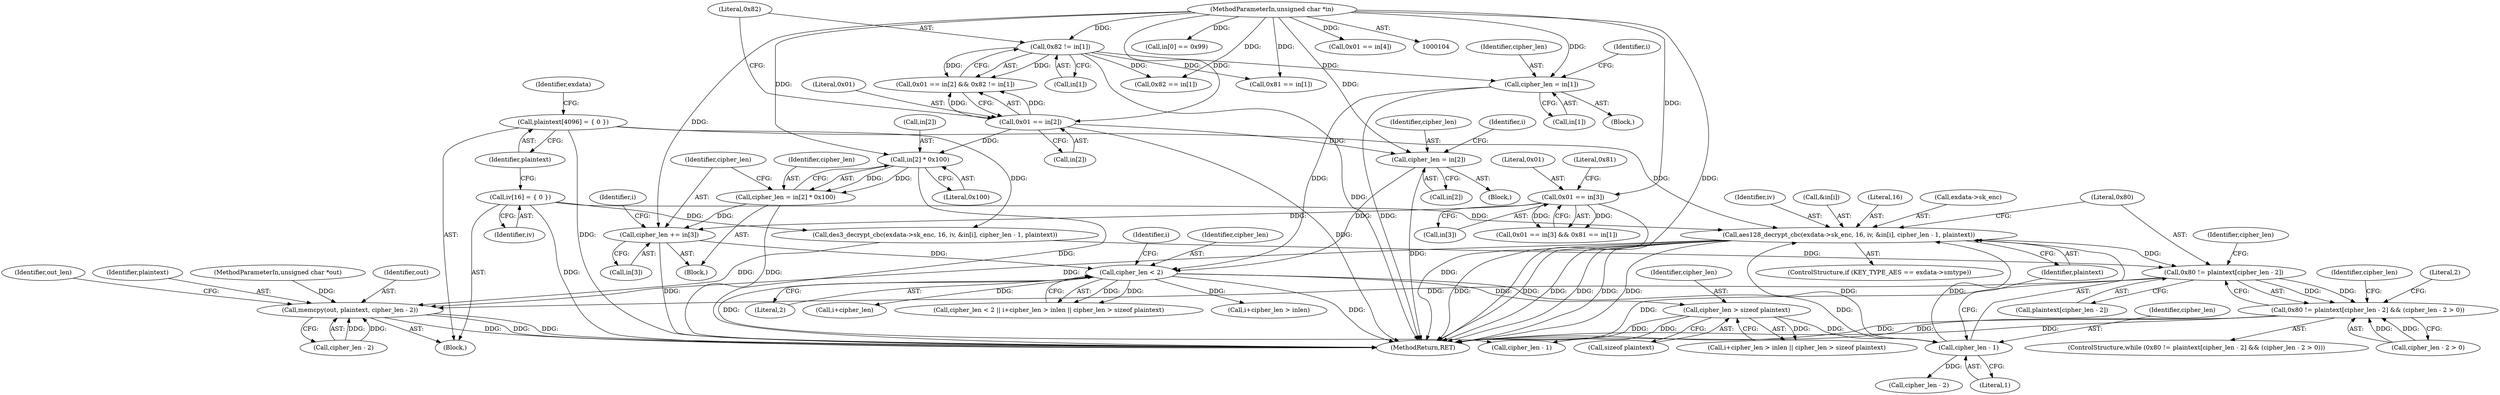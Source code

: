 digraph "0_OpenSC_360e95d45ac4123255a4c796db96337f332160ad#diff-d643a0fa169471dbf2912f4866dc49c5_0@array" {
"1000246" [label="(Call,aes128_decrypt_cbc(exdata->sk_enc, 16, iv, &in[i], cipher_len - 1, plaintext))"];
"1000114" [label="(Call,iv[16] = { 0 })"];
"1000256" [label="(Call,cipher_len - 1)"];
"1000224" [label="(Call,cipher_len < 2)"];
"1000158" [label="(Call,cipher_len = in[1])"];
"1000152" [label="(Call,0x82 != in[1])"];
"1000106" [label="(MethodParameterIn,unsigned char *in)"];
"1000209" [label="(Call,cipher_len += in[3])"];
"1000169" [label="(Call,0x01 == in[3])"];
"1000202" [label="(Call,cipher_len = in[2] * 0x100)"];
"1000204" [label="(Call,in[2] * 0x100)"];
"1000147" [label="(Call,0x01 == in[2])"];
"1000180" [label="(Call,cipher_len = in[2])"];
"1000233" [label="(Call,cipher_len > sizeof plaintext)"];
"1000117" [label="(Call,plaintext[4096] = { 0 })"];
"1000277" [label="(Call,0x80 != plaintext[cipher_len - 2])"];
"1000276" [label="(Call,0x80 != plaintext[cipher_len - 2] && (cipher_len - 2 > 0))"];
"1000305" [label="(Call,memcpy(out, plaintext, cipher_len - 2))"];
"1000306" [label="(Identifier,out)"];
"1000121" [label="(Identifier,exdata)"];
"1000160" [label="(Call,in[1])"];
"1000138" [label="(Call,in[0] == 0x99)"];
"1000223" [label="(Call,cipher_len < 2 || i+cipher_len > inlen || cipher_len > sizeof plaintext)"];
"1000204" [label="(Call,in[2] * 0x100)"];
"1000153" [label="(Literal,0x82)"];
"1000110" [label="(Block,)"];
"1000208" [label="(Literal,0x100)"];
"1000228" [label="(Call,i+cipher_len > inlen)"];
"1000157" [label="(Block,)"];
"1000277" [label="(Call,0x80 != plaintext[cipher_len - 2])"];
"1000230" [label="(Identifier,i)"];
"1000211" [label="(Call,in[3])"];
"1000179" [label="(Block,)"];
"1000233" [label="(Call,cipher_len > sizeof plaintext)"];
"1000225" [label="(Identifier,cipher_len)"];
"1000276" [label="(Call,0x80 != plaintext[cipher_len - 2] && (cipher_len - 2 > 0))"];
"1000294" [label="(Literal,2)"];
"1000147" [label="(Call,0x01 == in[2])"];
"1000148" [label="(Literal,0x01)"];
"1000313" [label="(Identifier,out_len)"];
"1000158" [label="(Call,cipher_len = in[1])"];
"1000281" [label="(Call,cipher_len - 2)"];
"1000305" [label="(Call,memcpy(out, plaintext, cipher_len - 2))"];
"1000290" [label="(Identifier,cipher_len)"];
"1000114" [label="(Call,iv[16] = { 0 })"];
"1000319" [label="(MethodReturn,RET)"];
"1000201" [label="(Block,)"];
"1000106" [label="(MethodParameterIn,unsigned char *in)"];
"1000234" [label="(Identifier,cipher_len)"];
"1000146" [label="(Call,0x01 == in[2] && 0x82 != in[1])"];
"1000115" [label="(Identifier,iv)"];
"1000251" [label="(Identifier,iv)"];
"1000180" [label="(Call,cipher_len = in[2])"];
"1000164" [label="(Identifier,i)"];
"1000196" [label="(Call,0x82 == in[1])"];
"1000168" [label="(Call,0x01 == in[3] && 0x81 == in[1])"];
"1000202" [label="(Call,cipher_len = in[2] * 0x100)"];
"1000171" [label="(Call,in[3])"];
"1000169" [label="(Call,0x01 == in[3])"];
"1000271" [label="(Call,cipher_len - 1)"];
"1000175" [label="(Literal,0x81)"];
"1000235" [label="(Call,sizeof plaintext)"];
"1000259" [label="(Identifier,plaintext)"];
"1000215" [label="(Identifier,i)"];
"1000308" [label="(Call,cipher_len - 2)"];
"1000118" [label="(Identifier,plaintext)"];
"1000286" [label="(Identifier,cipher_len)"];
"1000205" [label="(Call,in[2])"];
"1000209" [label="(Call,cipher_len += in[3])"];
"1000261" [label="(Call,des3_decrypt_cbc(exdata->sk_enc, 16, iv, &in[i], cipher_len - 1, plaintext))"];
"1000284" [label="(Call,cipher_len - 2 > 0)"];
"1000174" [label="(Call,0x81 == in[1])"];
"1000227" [label="(Call,i+cipher_len > inlen || cipher_len > sizeof plaintext)"];
"1000181" [label="(Identifier,cipher_len)"];
"1000258" [label="(Literal,1)"];
"1000307" [label="(Identifier,plaintext)"];
"1000210" [label="(Identifier,cipher_len)"];
"1000149" [label="(Call,in[2])"];
"1000159" [label="(Identifier,cipher_len)"];
"1000256" [label="(Call,cipher_len - 1)"];
"1000117" [label="(Call,plaintext[4096] = { 0 })"];
"1000226" [label="(Literal,2)"];
"1000229" [label="(Call,i+cipher_len)"];
"1000275" [label="(ControlStructure,while (0x80 != plaintext[cipher_len - 2] && (cipher_len - 2 > 0)))"];
"1000252" [label="(Call,&in[i])"];
"1000224" [label="(Call,cipher_len < 2)"];
"1000154" [label="(Call,in[1])"];
"1000182" [label="(Call,in[2])"];
"1000250" [label="(Literal,16)"];
"1000152" [label="(Call,0x82 != in[1])"];
"1000246" [label="(Call,aes128_decrypt_cbc(exdata->sk_enc, 16, iv, &in[i], cipher_len - 1, plaintext))"];
"1000203" [label="(Identifier,cipher_len)"];
"1000108" [label="(MethodParameterIn,unsigned char *out)"];
"1000257" [label="(Identifier,cipher_len)"];
"1000240" [label="(ControlStructure,if (KEY_TYPE_AES == exdata->smtype))"];
"1000191" [label="(Call,0x01 == in[4])"];
"1000170" [label="(Literal,0x01)"];
"1000186" [label="(Identifier,i)"];
"1000247" [label="(Call,exdata->sk_enc)"];
"1000278" [label="(Literal,0x80)"];
"1000279" [label="(Call,plaintext[cipher_len - 2])"];
"1000246" -> "1000240"  [label="AST: "];
"1000246" -> "1000259"  [label="CFG: "];
"1000247" -> "1000246"  [label="AST: "];
"1000250" -> "1000246"  [label="AST: "];
"1000251" -> "1000246"  [label="AST: "];
"1000252" -> "1000246"  [label="AST: "];
"1000256" -> "1000246"  [label="AST: "];
"1000259" -> "1000246"  [label="AST: "];
"1000278" -> "1000246"  [label="CFG: "];
"1000246" -> "1000319"  [label="DDG: "];
"1000246" -> "1000319"  [label="DDG: "];
"1000246" -> "1000319"  [label="DDG: "];
"1000246" -> "1000319"  [label="DDG: "];
"1000246" -> "1000319"  [label="DDG: "];
"1000246" -> "1000319"  [label="DDG: "];
"1000114" -> "1000246"  [label="DDG: "];
"1000256" -> "1000246"  [label="DDG: "];
"1000256" -> "1000246"  [label="DDG: "];
"1000117" -> "1000246"  [label="DDG: "];
"1000246" -> "1000277"  [label="DDG: "];
"1000246" -> "1000305"  [label="DDG: "];
"1000114" -> "1000110"  [label="AST: "];
"1000114" -> "1000115"  [label="CFG: "];
"1000115" -> "1000114"  [label="AST: "];
"1000118" -> "1000114"  [label="CFG: "];
"1000114" -> "1000319"  [label="DDG: "];
"1000114" -> "1000261"  [label="DDG: "];
"1000256" -> "1000258"  [label="CFG: "];
"1000257" -> "1000256"  [label="AST: "];
"1000258" -> "1000256"  [label="AST: "];
"1000259" -> "1000256"  [label="CFG: "];
"1000224" -> "1000256"  [label="DDG: "];
"1000233" -> "1000256"  [label="DDG: "];
"1000256" -> "1000281"  [label="DDG: "];
"1000224" -> "1000223"  [label="AST: "];
"1000224" -> "1000226"  [label="CFG: "];
"1000225" -> "1000224"  [label="AST: "];
"1000226" -> "1000224"  [label="AST: "];
"1000230" -> "1000224"  [label="CFG: "];
"1000223" -> "1000224"  [label="CFG: "];
"1000224" -> "1000319"  [label="DDG: "];
"1000224" -> "1000223"  [label="DDG: "];
"1000224" -> "1000223"  [label="DDG: "];
"1000158" -> "1000224"  [label="DDG: "];
"1000209" -> "1000224"  [label="DDG: "];
"1000180" -> "1000224"  [label="DDG: "];
"1000224" -> "1000228"  [label="DDG: "];
"1000224" -> "1000229"  [label="DDG: "];
"1000224" -> "1000233"  [label="DDG: "];
"1000224" -> "1000271"  [label="DDG: "];
"1000158" -> "1000157"  [label="AST: "];
"1000158" -> "1000160"  [label="CFG: "];
"1000159" -> "1000158"  [label="AST: "];
"1000160" -> "1000158"  [label="AST: "];
"1000164" -> "1000158"  [label="CFG: "];
"1000158" -> "1000319"  [label="DDG: "];
"1000152" -> "1000158"  [label="DDG: "];
"1000106" -> "1000158"  [label="DDG: "];
"1000152" -> "1000146"  [label="AST: "];
"1000152" -> "1000154"  [label="CFG: "];
"1000153" -> "1000152"  [label="AST: "];
"1000154" -> "1000152"  [label="AST: "];
"1000146" -> "1000152"  [label="CFG: "];
"1000152" -> "1000319"  [label="DDG: "];
"1000152" -> "1000146"  [label="DDG: "];
"1000152" -> "1000146"  [label="DDG: "];
"1000106" -> "1000152"  [label="DDG: "];
"1000152" -> "1000174"  [label="DDG: "];
"1000152" -> "1000196"  [label="DDG: "];
"1000106" -> "1000104"  [label="AST: "];
"1000106" -> "1000319"  [label="DDG: "];
"1000106" -> "1000138"  [label="DDG: "];
"1000106" -> "1000147"  [label="DDG: "];
"1000106" -> "1000169"  [label="DDG: "];
"1000106" -> "1000174"  [label="DDG: "];
"1000106" -> "1000180"  [label="DDG: "];
"1000106" -> "1000191"  [label="DDG: "];
"1000106" -> "1000196"  [label="DDG: "];
"1000106" -> "1000204"  [label="DDG: "];
"1000106" -> "1000209"  [label="DDG: "];
"1000209" -> "1000201"  [label="AST: "];
"1000209" -> "1000211"  [label="CFG: "];
"1000210" -> "1000209"  [label="AST: "];
"1000211" -> "1000209"  [label="AST: "];
"1000215" -> "1000209"  [label="CFG: "];
"1000209" -> "1000319"  [label="DDG: "];
"1000169" -> "1000209"  [label="DDG: "];
"1000202" -> "1000209"  [label="DDG: "];
"1000169" -> "1000168"  [label="AST: "];
"1000169" -> "1000171"  [label="CFG: "];
"1000170" -> "1000169"  [label="AST: "];
"1000171" -> "1000169"  [label="AST: "];
"1000175" -> "1000169"  [label="CFG: "];
"1000168" -> "1000169"  [label="CFG: "];
"1000169" -> "1000319"  [label="DDG: "];
"1000169" -> "1000168"  [label="DDG: "];
"1000169" -> "1000168"  [label="DDG: "];
"1000202" -> "1000201"  [label="AST: "];
"1000202" -> "1000204"  [label="CFG: "];
"1000203" -> "1000202"  [label="AST: "];
"1000204" -> "1000202"  [label="AST: "];
"1000210" -> "1000202"  [label="CFG: "];
"1000202" -> "1000319"  [label="DDG: "];
"1000204" -> "1000202"  [label="DDG: "];
"1000204" -> "1000202"  [label="DDG: "];
"1000204" -> "1000208"  [label="CFG: "];
"1000205" -> "1000204"  [label="AST: "];
"1000208" -> "1000204"  [label="AST: "];
"1000204" -> "1000319"  [label="DDG: "];
"1000147" -> "1000204"  [label="DDG: "];
"1000147" -> "1000146"  [label="AST: "];
"1000147" -> "1000149"  [label="CFG: "];
"1000148" -> "1000147"  [label="AST: "];
"1000149" -> "1000147"  [label="AST: "];
"1000153" -> "1000147"  [label="CFG: "];
"1000146" -> "1000147"  [label="CFG: "];
"1000147" -> "1000319"  [label="DDG: "];
"1000147" -> "1000146"  [label="DDG: "];
"1000147" -> "1000146"  [label="DDG: "];
"1000147" -> "1000180"  [label="DDG: "];
"1000180" -> "1000179"  [label="AST: "];
"1000180" -> "1000182"  [label="CFG: "];
"1000181" -> "1000180"  [label="AST: "];
"1000182" -> "1000180"  [label="AST: "];
"1000186" -> "1000180"  [label="CFG: "];
"1000180" -> "1000319"  [label="DDG: "];
"1000233" -> "1000227"  [label="AST: "];
"1000233" -> "1000235"  [label="CFG: "];
"1000234" -> "1000233"  [label="AST: "];
"1000235" -> "1000233"  [label="AST: "];
"1000227" -> "1000233"  [label="CFG: "];
"1000233" -> "1000319"  [label="DDG: "];
"1000233" -> "1000227"  [label="DDG: "];
"1000233" -> "1000271"  [label="DDG: "];
"1000117" -> "1000110"  [label="AST: "];
"1000117" -> "1000118"  [label="CFG: "];
"1000118" -> "1000117"  [label="AST: "];
"1000121" -> "1000117"  [label="CFG: "];
"1000117" -> "1000319"  [label="DDG: "];
"1000117" -> "1000261"  [label="DDG: "];
"1000277" -> "1000276"  [label="AST: "];
"1000277" -> "1000279"  [label="CFG: "];
"1000278" -> "1000277"  [label="AST: "];
"1000279" -> "1000277"  [label="AST: "];
"1000286" -> "1000277"  [label="CFG: "];
"1000276" -> "1000277"  [label="CFG: "];
"1000277" -> "1000319"  [label="DDG: "];
"1000277" -> "1000276"  [label="DDG: "];
"1000277" -> "1000276"  [label="DDG: "];
"1000261" -> "1000277"  [label="DDG: "];
"1000277" -> "1000305"  [label="DDG: "];
"1000276" -> "1000275"  [label="AST: "];
"1000276" -> "1000284"  [label="CFG: "];
"1000284" -> "1000276"  [label="AST: "];
"1000290" -> "1000276"  [label="CFG: "];
"1000294" -> "1000276"  [label="CFG: "];
"1000276" -> "1000319"  [label="DDG: "];
"1000276" -> "1000319"  [label="DDG: "];
"1000276" -> "1000319"  [label="DDG: "];
"1000284" -> "1000276"  [label="DDG: "];
"1000284" -> "1000276"  [label="DDG: "];
"1000305" -> "1000110"  [label="AST: "];
"1000305" -> "1000308"  [label="CFG: "];
"1000306" -> "1000305"  [label="AST: "];
"1000307" -> "1000305"  [label="AST: "];
"1000308" -> "1000305"  [label="AST: "];
"1000313" -> "1000305"  [label="CFG: "];
"1000305" -> "1000319"  [label="DDG: "];
"1000305" -> "1000319"  [label="DDG: "];
"1000305" -> "1000319"  [label="DDG: "];
"1000108" -> "1000305"  [label="DDG: "];
"1000261" -> "1000305"  [label="DDG: "];
"1000308" -> "1000305"  [label="DDG: "];
"1000308" -> "1000305"  [label="DDG: "];
}
